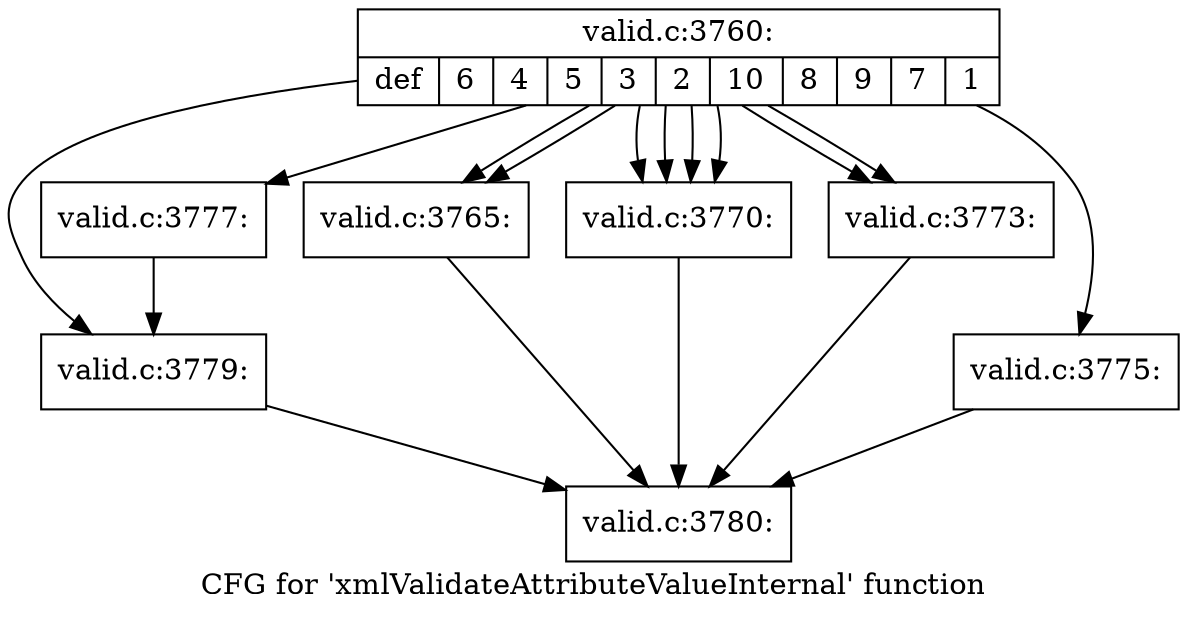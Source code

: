 digraph "CFG for 'xmlValidateAttributeValueInternal' function" {
	label="CFG for 'xmlValidateAttributeValueInternal' function";

	Node0x5301c50 [shape=record,label="{valid.c:3760:|{<s0>def|<s1>6|<s2>4|<s3>5|<s4>3|<s5>2|<s6>10|<s7>8|<s8>9|<s9>7|<s10>1}}"];
	Node0x5301c50 -> Node0x530bb00;
	Node0x5301c50 -> Node0x530bf20;
	Node0x5301c50 -> Node0x530bf20;
	Node0x5301c50 -> Node0x530c2a0;
	Node0x5301c50 -> Node0x530c2a0;
	Node0x5301c50 -> Node0x530c2a0;
	Node0x5301c50 -> Node0x530c2a0;
	Node0x5301c50 -> Node0x530c620;
	Node0x5301c50 -> Node0x530c620;
	Node0x5301c50 -> Node0x530c9a0;
	Node0x5301c50 -> Node0x530cd20;
	Node0x530bf20 [shape=record,label="{valid.c:3765:}"];
	Node0x530bf20 -> Node0x530a150;
	Node0x530c2a0 [shape=record,label="{valid.c:3770:}"];
	Node0x530c2a0 -> Node0x530a150;
	Node0x530c620 [shape=record,label="{valid.c:3773:}"];
	Node0x530c620 -> Node0x530a150;
	Node0x530c9a0 [shape=record,label="{valid.c:3775:}"];
	Node0x530c9a0 -> Node0x530a150;
	Node0x530cd20 [shape=record,label="{valid.c:3777:}"];
	Node0x530cd20 -> Node0x530bb00;
	Node0x530bb00 [shape=record,label="{valid.c:3779:}"];
	Node0x530bb00 -> Node0x530a150;
	Node0x530a150 [shape=record,label="{valid.c:3780:}"];
}
